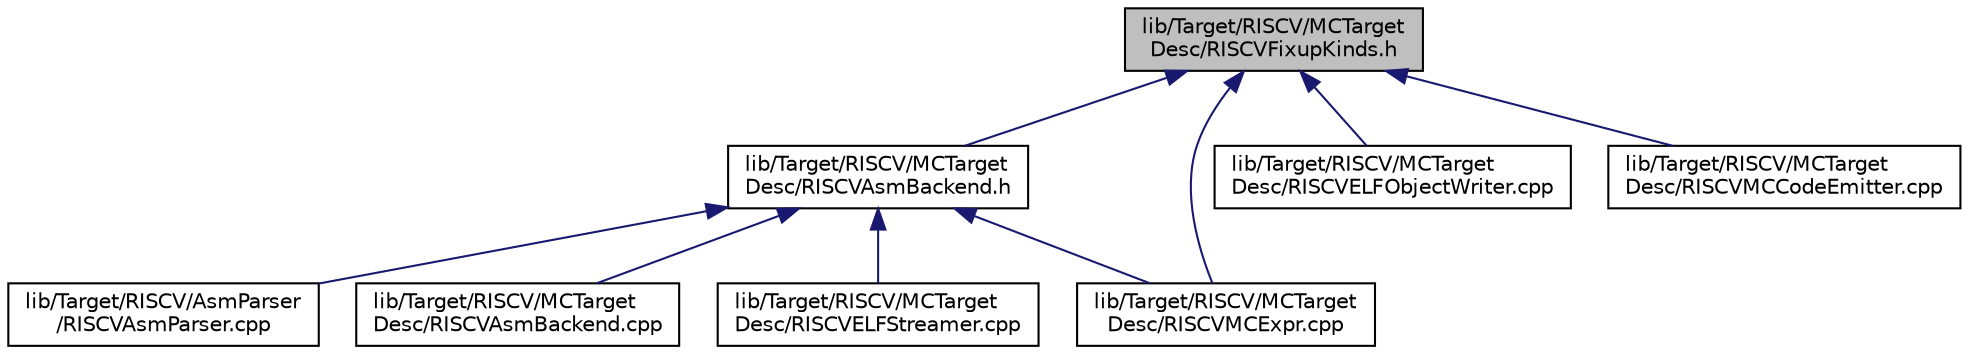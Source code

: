 digraph "lib/Target/RISCV/MCTargetDesc/RISCVFixupKinds.h"
{
 // LATEX_PDF_SIZE
  bgcolor="transparent";
  edge [fontname="Helvetica",fontsize="10",labelfontname="Helvetica",labelfontsize="10"];
  node [fontname="Helvetica",fontsize="10",shape="box"];
  Node1 [label="lib/Target/RISCV/MCTarget\lDesc/RISCVFixupKinds.h",height=0.2,width=0.4,color="black", fillcolor="grey75", style="filled", fontcolor="black",tooltip=" "];
  Node1 -> Node2 [dir="back",color="midnightblue",fontsize="10",style="solid",fontname="Helvetica"];
  Node2 [label="lib/Target/RISCV/MCTarget\lDesc/RISCVAsmBackend.h",height=0.2,width=0.4,color="black",URL="$RISCVAsmBackend_8h.html",tooltip=" "];
  Node2 -> Node3 [dir="back",color="midnightblue",fontsize="10",style="solid",fontname="Helvetica"];
  Node3 [label="lib/Target/RISCV/AsmParser\l/RISCVAsmParser.cpp",height=0.2,width=0.4,color="black",URL="$RISCVAsmParser_8cpp.html",tooltip=" "];
  Node2 -> Node4 [dir="back",color="midnightblue",fontsize="10",style="solid",fontname="Helvetica"];
  Node4 [label="lib/Target/RISCV/MCTarget\lDesc/RISCVAsmBackend.cpp",height=0.2,width=0.4,color="black",URL="$RISCVAsmBackend_8cpp.html",tooltip=" "];
  Node2 -> Node5 [dir="back",color="midnightblue",fontsize="10",style="solid",fontname="Helvetica"];
  Node5 [label="lib/Target/RISCV/MCTarget\lDesc/RISCVELFStreamer.cpp",height=0.2,width=0.4,color="black",URL="$RISCVELFStreamer_8cpp.html",tooltip=" "];
  Node2 -> Node6 [dir="back",color="midnightblue",fontsize="10",style="solid",fontname="Helvetica"];
  Node6 [label="lib/Target/RISCV/MCTarget\lDesc/RISCVMCExpr.cpp",height=0.2,width=0.4,color="black",URL="$RISCVMCExpr_8cpp.html",tooltip=" "];
  Node1 -> Node7 [dir="back",color="midnightblue",fontsize="10",style="solid",fontname="Helvetica"];
  Node7 [label="lib/Target/RISCV/MCTarget\lDesc/RISCVELFObjectWriter.cpp",height=0.2,width=0.4,color="black",URL="$RISCVELFObjectWriter_8cpp.html",tooltip=" "];
  Node1 -> Node8 [dir="back",color="midnightblue",fontsize="10",style="solid",fontname="Helvetica"];
  Node8 [label="lib/Target/RISCV/MCTarget\lDesc/RISCVMCCodeEmitter.cpp",height=0.2,width=0.4,color="black",URL="$RISCVMCCodeEmitter_8cpp.html",tooltip=" "];
  Node1 -> Node6 [dir="back",color="midnightblue",fontsize="10",style="solid",fontname="Helvetica"];
}
